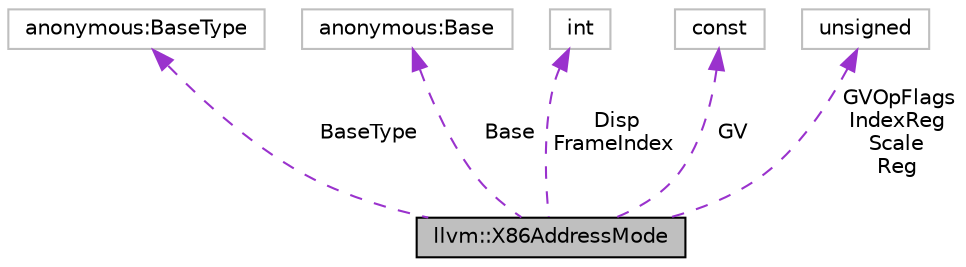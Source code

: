 digraph "llvm::X86AddressMode"
{
 // LATEX_PDF_SIZE
  bgcolor="transparent";
  edge [fontname="Helvetica",fontsize="10",labelfontname="Helvetica",labelfontsize="10"];
  node [fontname="Helvetica",fontsize="10",shape=record];
  Node1 [label="llvm::X86AddressMode",height=0.2,width=0.4,color="black", fillcolor="grey75", style="filled", fontcolor="black",tooltip="X86AddressMode - This struct holds a generalized full x86 address mode."];
  Node2 -> Node1 [dir="back",color="darkorchid3",fontsize="10",style="dashed",label=" BaseType" ,fontname="Helvetica"];
  Node2 [label="anonymous:BaseType",height=0.2,width=0.4,color="grey75",tooltip=" "];
  Node3 -> Node1 [dir="back",color="darkorchid3",fontsize="10",style="dashed",label=" Base" ,fontname="Helvetica"];
  Node3 [label="anonymous:Base",height=0.2,width=0.4,color="grey75",tooltip=" "];
  Node4 -> Node1 [dir="back",color="darkorchid3",fontsize="10",style="dashed",label=" Disp\nFrameIndex" ,fontname="Helvetica"];
  Node4 [label="int",height=0.2,width=0.4,color="grey75",tooltip=" "];
  Node5 -> Node1 [dir="back",color="darkorchid3",fontsize="10",style="dashed",label=" GV" ,fontname="Helvetica"];
  Node5 [label="const",height=0.2,width=0.4,color="grey75",tooltip=" "];
  Node6 -> Node1 [dir="back",color="darkorchid3",fontsize="10",style="dashed",label=" GVOpFlags\nIndexReg\nScale\nReg" ,fontname="Helvetica"];
  Node6 [label="unsigned",height=0.2,width=0.4,color="grey75",tooltip=" "];
}
